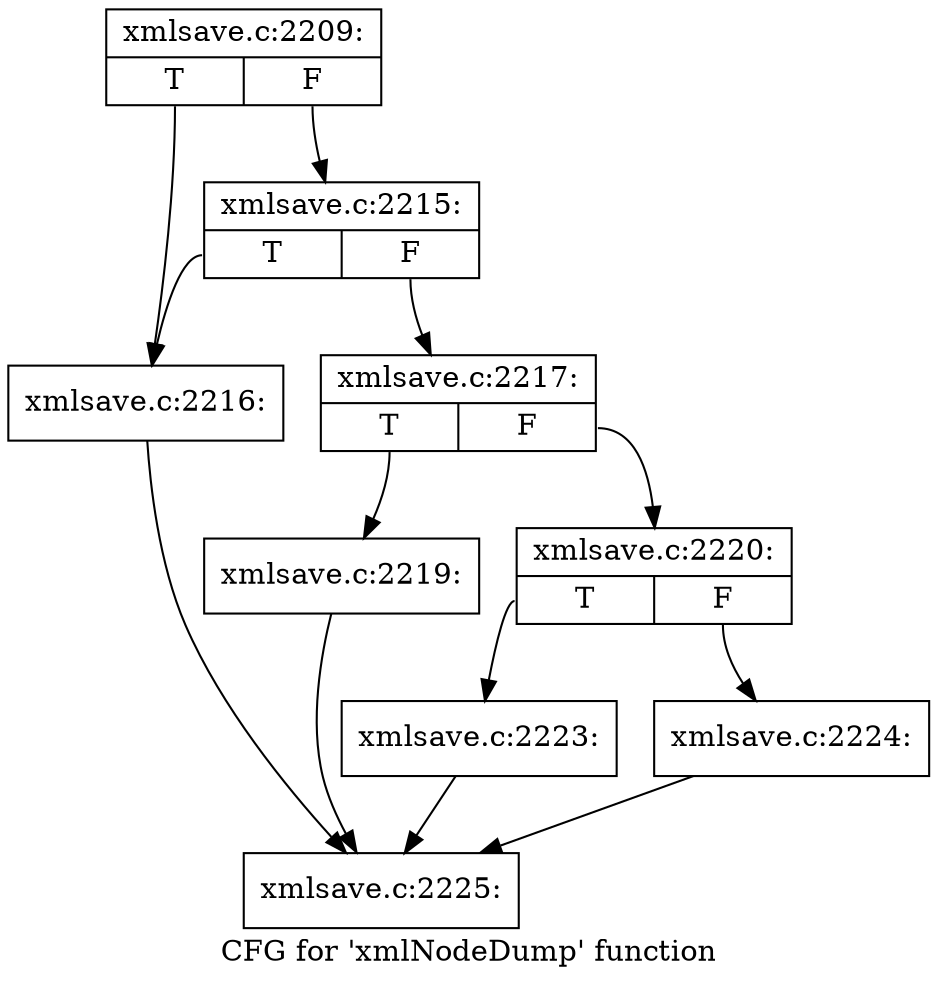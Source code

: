 digraph "CFG for 'xmlNodeDump' function" {
	label="CFG for 'xmlNodeDump' function";

	Node0x5747a80 [shape=record,label="{xmlsave.c:2209:|{<s0>T|<s1>F}}"];
	Node0x5747a80:s0 -> Node0x574e0a0;
	Node0x5747a80:s1 -> Node0x574e140;
	Node0x574e140 [shape=record,label="{xmlsave.c:2215:|{<s0>T|<s1>F}}"];
	Node0x574e140:s0 -> Node0x574e0a0;
	Node0x574e140:s1 -> Node0x574e0f0;
	Node0x574e0a0 [shape=record,label="{xmlsave.c:2216:}"];
	Node0x574e0a0 -> Node0x574a110;
	Node0x574e0f0 [shape=record,label="{xmlsave.c:2217:|{<s0>T|<s1>F}}"];
	Node0x574e0f0:s0 -> Node0x574ea90;
	Node0x574e0f0:s1 -> Node0x574eae0;
	Node0x574ea90 [shape=record,label="{xmlsave.c:2219:}"];
	Node0x574ea90 -> Node0x574a110;
	Node0x574eae0 [shape=record,label="{xmlsave.c:2220:|{<s0>T|<s1>F}}"];
	Node0x574eae0:s0 -> Node0x57508a0;
	Node0x574eae0:s1 -> Node0x5750f60;
	Node0x57508a0 [shape=record,label="{xmlsave.c:2223:}"];
	Node0x57508a0 -> Node0x574a110;
	Node0x5750f60 [shape=record,label="{xmlsave.c:2224:}"];
	Node0x5750f60 -> Node0x574a110;
	Node0x574a110 [shape=record,label="{xmlsave.c:2225:}"];
}
